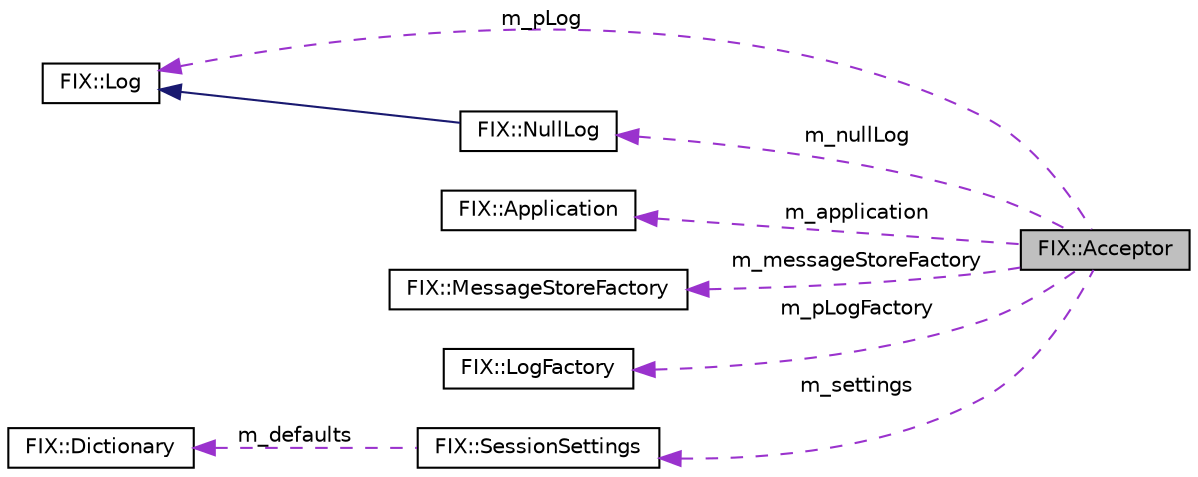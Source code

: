 digraph "FIX::Acceptor"
{
  edge [fontname="Helvetica",fontsize="10",labelfontname="Helvetica",labelfontsize="10"];
  node [fontname="Helvetica",fontsize="10",shape=record];
  rankdir="LR";
  Node3 [label="FIX::Acceptor",height=0.2,width=0.4,color="black", fillcolor="grey75", style="filled", fontcolor="black"];
  Node4 -> Node3 [dir="back",color="darkorchid3",fontsize="10",style="dashed",label=" m_pLog" ,fontname="Helvetica"];
  Node4 [label="FIX::Log",height=0.2,width=0.4,color="black", fillcolor="white", style="filled",URL="$class_f_i_x_1_1_log.html",tooltip="This interface must be implemented to log messages and events. "];
  Node5 -> Node3 [dir="back",color="darkorchid3",fontsize="10",style="dashed",label=" m_application" ,fontname="Helvetica"];
  Node5 [label="FIX::Application",height=0.2,width=0.4,color="black", fillcolor="white", style="filled",URL="$class_f_i_x_1_1_application.html",tooltip="This interface must be implemented to define what your FIX application does. "];
  Node6 -> Node3 [dir="back",color="darkorchid3",fontsize="10",style="dashed",label=" m_messageStoreFactory" ,fontname="Helvetica"];
  Node6 [label="FIX::MessageStoreFactory",height=0.2,width=0.4,color="black", fillcolor="white", style="filled",URL="$class_f_i_x_1_1_message_store_factory.html",tooltip="This interface must be implemented to create a MessageStore. "];
  Node7 -> Node3 [dir="back",color="darkorchid3",fontsize="10",style="dashed",label=" m_pLogFactory" ,fontname="Helvetica"];
  Node7 [label="FIX::LogFactory",height=0.2,width=0.4,color="black", fillcolor="white", style="filled",URL="$class_f_i_x_1_1_log_factory.html",tooltip="This interface must be implemented to create a Log. "];
  Node8 -> Node3 [dir="back",color="darkorchid3",fontsize="10",style="dashed",label=" m_nullLog" ,fontname="Helvetica"];
  Node8 [label="FIX::NullLog",height=0.2,width=0.4,color="black", fillcolor="white", style="filled",URL="$class_f_i_x_1_1_null_log.html",tooltip="Null implementation of Log. "];
  Node4 -> Node8 [dir="back",color="midnightblue",fontsize="10",style="solid",fontname="Helvetica"];
  Node9 -> Node3 [dir="back",color="darkorchid3",fontsize="10",style="dashed",label=" m_settings" ,fontname="Helvetica"];
  Node9 [label="FIX::SessionSettings",height=0.2,width=0.4,color="black", fillcolor="white", style="filled",URL="$class_f_i_x_1_1_session_settings.html",tooltip="Container for setting dictionaries mapped to sessions. "];
  Node10 -> Node9 [dir="back",color="darkorchid3",fontsize="10",style="dashed",label=" m_defaults" ,fontname="Helvetica"];
  Node10 [label="FIX::Dictionary",height=0.2,width=0.4,color="black", fillcolor="white", style="filled",URL="$class_f_i_x_1_1_dictionary.html",tooltip="For storage and retrieval of key/value pairs. "];
}
